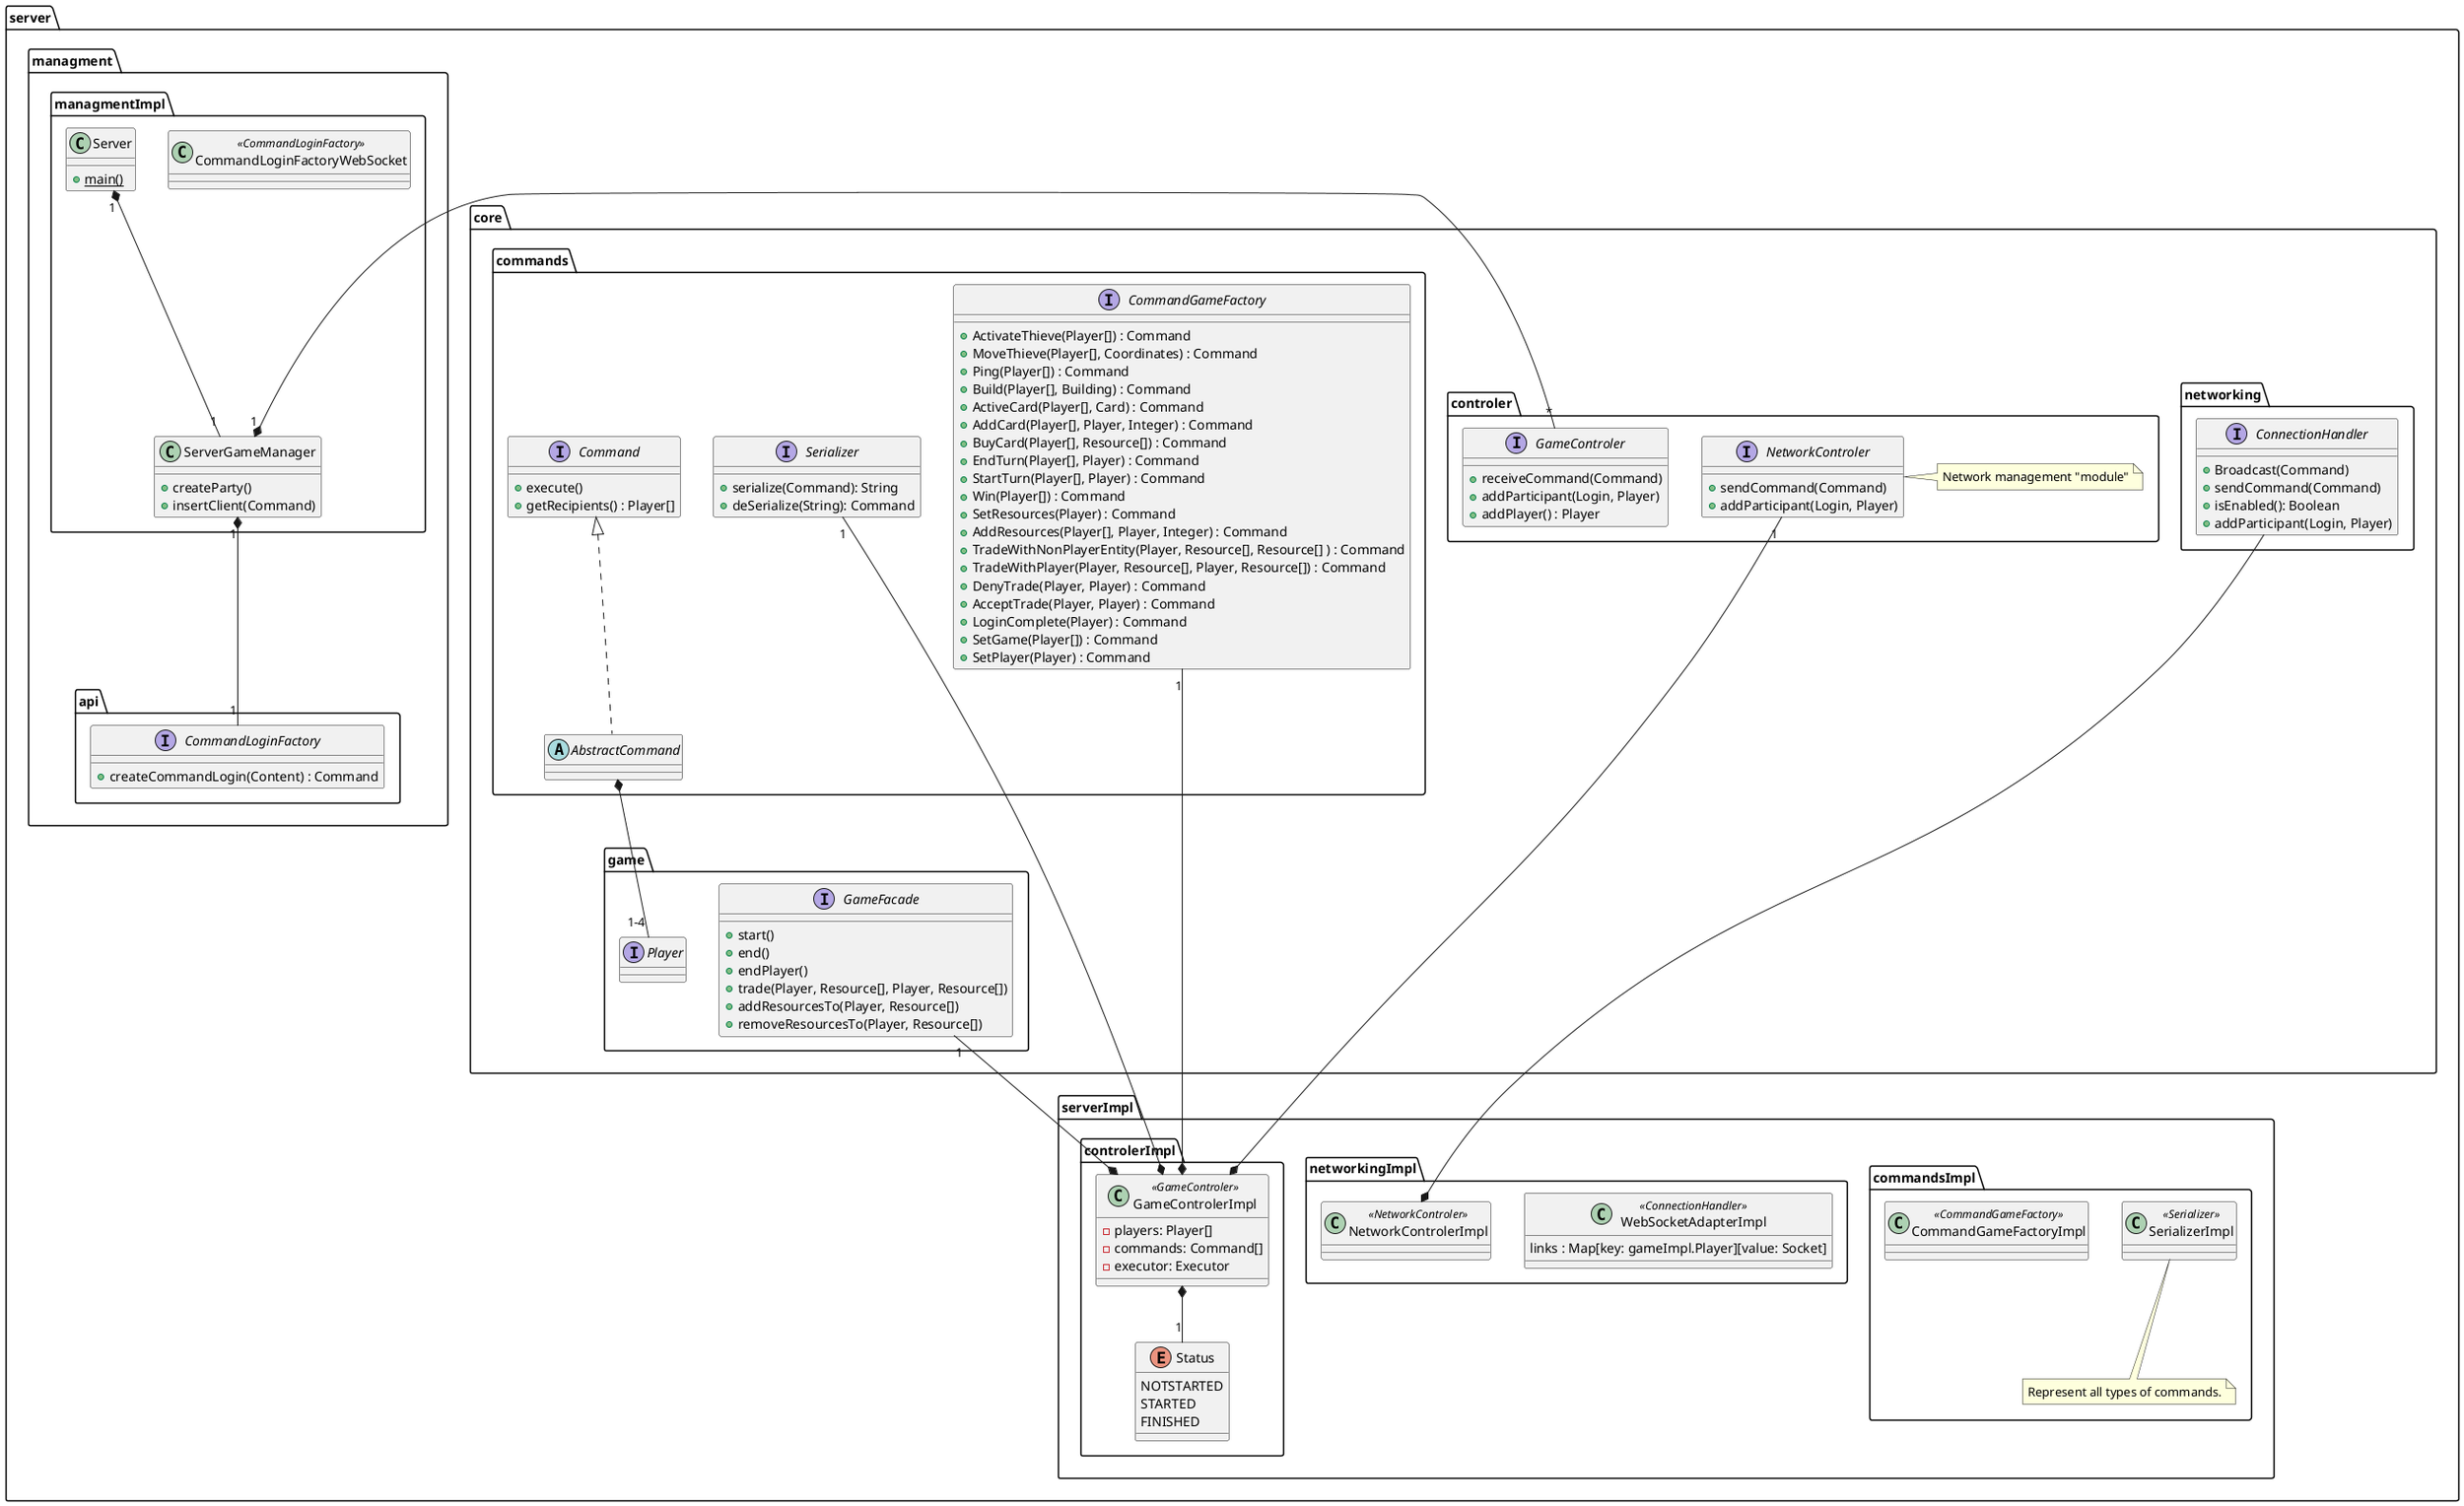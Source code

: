 @startuml
package server {
    package core {
        package game {
        	   interface Player{}
            interface GameFacade {
	        	+start()
	        	+end()
	        	+endPlayer()
	        	+trade(Player, Resource[], Player, Resource[])
	        	+addResourcesTo(Player, Resource[])
	        	+removeResourcesTo(Player, Resource[])
            }
        }
        package commands {
            interface CommandGameFactory {
            	+ActivateThieve(Player[]) : Command
            	+MoveThieve(Player[], Coordinates) : Command
            	+Ping(Player[]) : Command
            	+Build(Player[], Building) : Command
            	+ActiveCard(Player[], Card) : Command
            	+AddCard(Player[], Player, Integer) : Command
            	+BuyCard(Player[], Resource[]) : Command
            	+EndTurn(Player[], Player) : Command
            	+StartTurn(Player[], Player) : Command
            	+Win(Player[]) : Command
            	+SetResources(Player) : Command
            	+AddResources(Player[], Player, Integer) : Command
            	+TradeWithNonPlayerEntity(Player, Resource[], Resource[] ) : Command
            	+TradeWithPlayer(Player, Resource[], Player, Resource[]) : Command
            	+DenyTrade(Player, Player) : Command
            	+AcceptTrade(Player, Player) : Command
            	+LoginComplete(Player) : Command
            	+SetGame(Player[]) : Command
            	+SetPlayer(Player) : Command
            }
            interface Command {
                +execute()
                +getRecipients() : Player[]
            }

            interface Serializer {
                +serialize(Command): String
                +deSerialize(String): Command
            }
            
            abstract AbstractCommand implements Command{}
        }

        package networking {
            interface ConnectionHandler {
                +Broadcast(Command)
                +sendCommand(Command)
                +isEnabled(): Boolean
                +addParticipant(Login, Player)
            }
        }

        package controler {
            interface NetworkControler {
            	+sendCommand(Command)
            	+addParticipant(Login, Player)
            }
            note right: Network management "module"

            interface GameControler {
                +receiveCommand(Command)
                +addParticipant(Login, Player)
                +addPlayer() : Player
            }

        }

    }
      
    package serverImpl {
        package commandsImpl {
            class SerializerImpl <<Serializer>>{}
            note bottom : Represent all types of commands.
            class CommandGameFactoryImpl <<CommandGameFactory>>{}
            AbstractCommand *-- "1-4"  Player
        }

        package networkingImpl {
            class WebSocketAdapterImpl <<ConnectionHandler>>{
               links : Map[key: gameImpl.Player][value: Socket]
            }
            class NetworkControlerImpl <<NetworkControler>>{}
            
            NetworkControlerImpl *-up- ConnectionHandler
		   
        }
        package controlerImpl {
        
	        Enum Status{
    	   		NOTSTARTED
    	   		STARTED
    	   		FINISHED
	        }

            class GameControlerImpl <<GameControler>>{
                -players: Player[]
                -commands: Command[]
				-executor: Executor
            }
            GameControlerImpl *-up- "1" CommandGameFactory
            GameControlerImpl *-up- "1" NetworkControler
            GameControlerImpl *-up- "1" GameFacade
            GameControlerImpl *-up- "1" Serializer
            GameControlerImpl *-- "1" Status
            
        }
    }
 
    
    package managment{
    	package api{
    		interface CommandLoginFactory{
	    		+createCommandLogin(Content) : Command
	    	}
    	}
    	
    	package managmentImpl{
    		class CommandLoginFactoryWebSocket <<CommandLoginFactory>>{}
    		
		    
		    class ServerGameManager{
		    	+createParty()
		    	+insertClient(Command)
		    }
			
		    class Server {
		        {static}+main()
		    }
		    
		    ServerGameManager "1" *-right- "*" GameControler
		    ServerGameManager "1" *-down- "1" CommandLoginFactory
		    Server "1" *-down- "1" ServerGameManager
    	}
    
    }

}
@enduml
